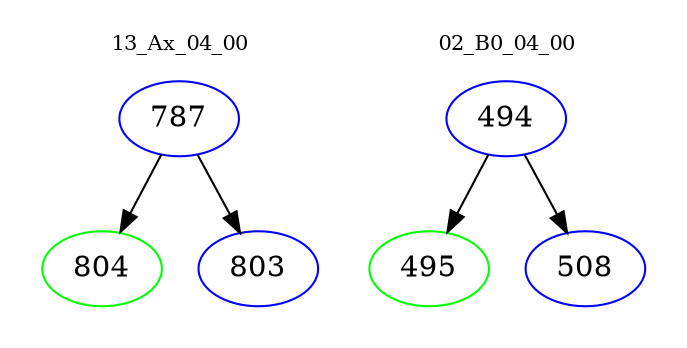 digraph{
subgraph cluster_0 {
color = white
label = "13_Ax_04_00";
fontsize=10;
T0_787 [label="787", color="blue"]
T0_787 -> T0_804 [color="black"]
T0_804 [label="804", color="green"]
T0_787 -> T0_803 [color="black"]
T0_803 [label="803", color="blue"]
}
subgraph cluster_1 {
color = white
label = "02_B0_04_00";
fontsize=10;
T1_494 [label="494", color="blue"]
T1_494 -> T1_495 [color="black"]
T1_495 [label="495", color="green"]
T1_494 -> T1_508 [color="black"]
T1_508 [label="508", color="blue"]
}
}
